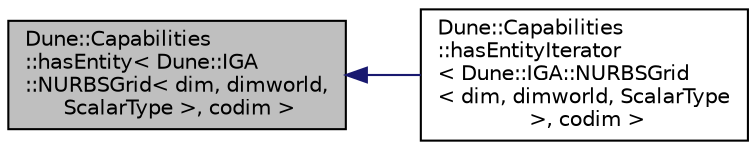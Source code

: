 digraph "Dune::Capabilities::hasEntity&lt; Dune::IGA::NURBSGrid&lt; dim, dimworld, ScalarType &gt;, codim &gt;"
{
 // LATEX_PDF_SIZE
  edge [fontname="Helvetica",fontsize="10",labelfontname="Helvetica",labelfontsize="10"];
  node [fontname="Helvetica",fontsize="10",shape=record];
  rankdir="LR";
  Node1 [label="Dune::Capabilities\l::hasEntity\< Dune::IGA\l::NURBSGrid\< dim, dimworld,\l ScalarType \>, codim \>",height=0.2,width=0.4,color="black", fillcolor="grey75", style="filled", fontcolor="black",tooltip=" "];
  Node1 -> Node2 [dir="back",color="midnightblue",fontsize="10",style="solid",fontname="Helvetica"];
  Node2 [label="Dune::Capabilities\l::hasEntityIterator\l\< Dune::IGA::NURBSGrid\l\< dim, dimworld, ScalarType\l \>, codim \>",height=0.2,width=0.4,color="black", fillcolor="white", style="filled",URL="$d3/dcd/a00965.html",tooltip=" "];
}
